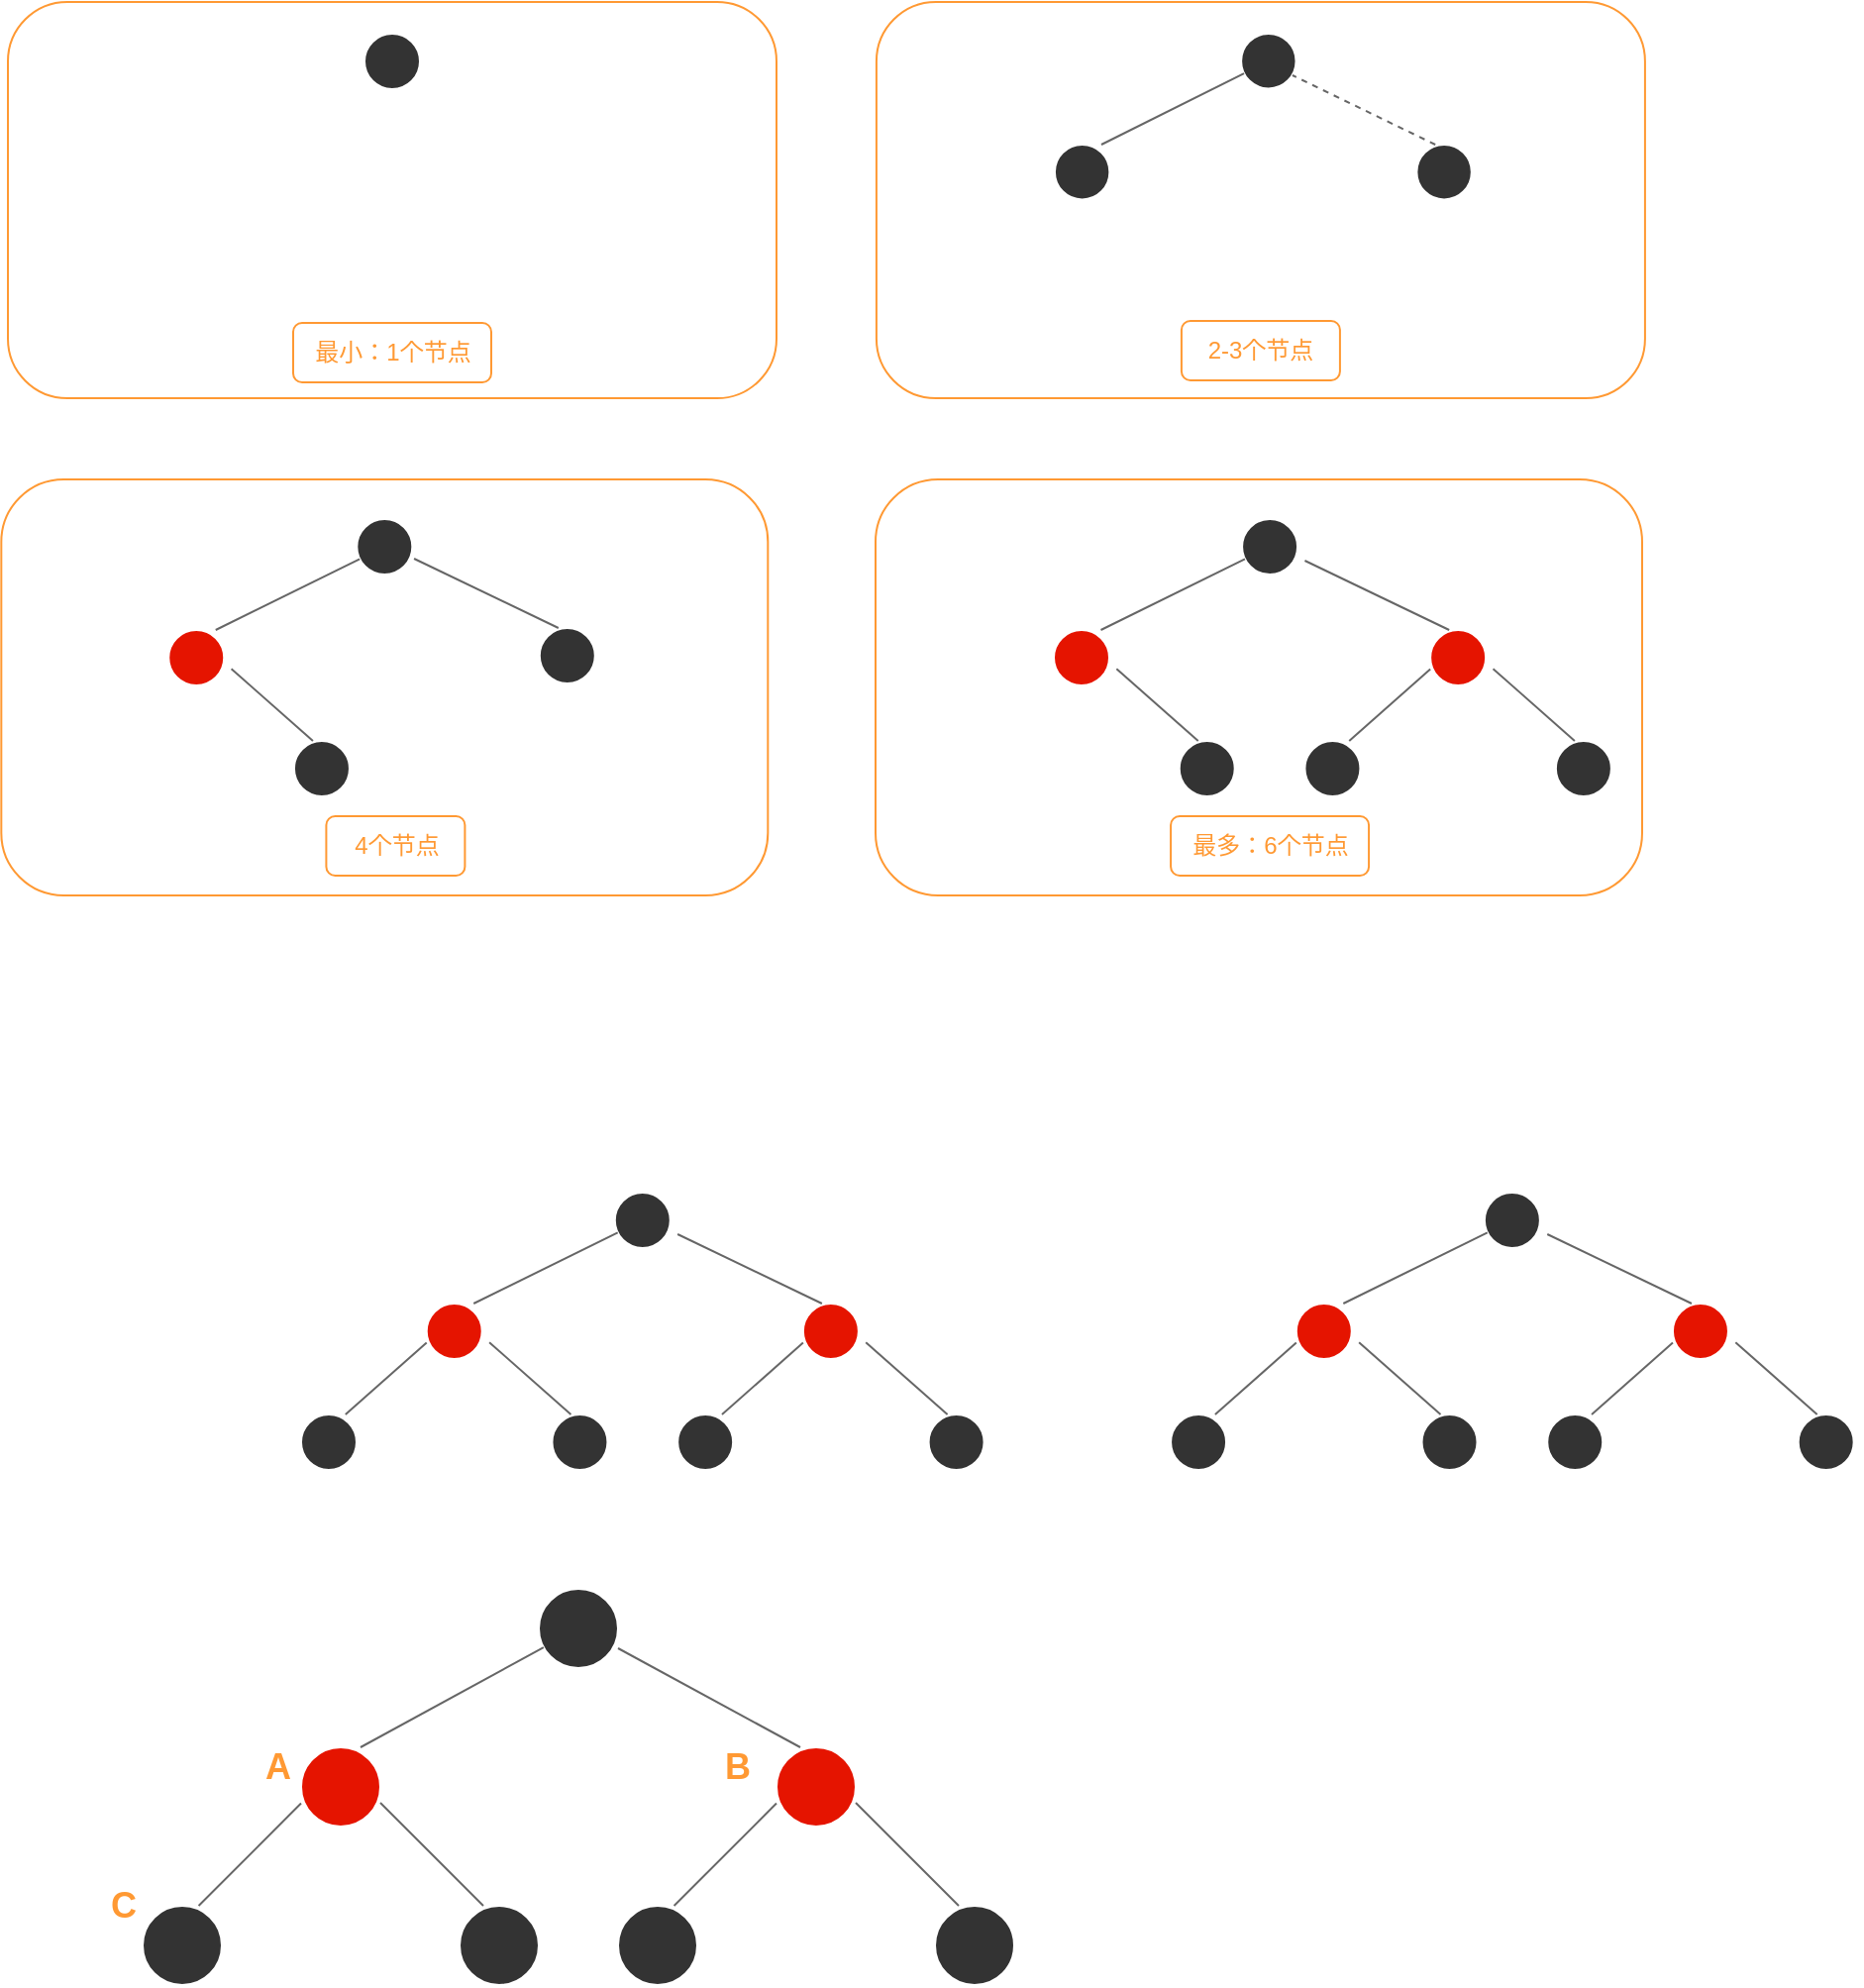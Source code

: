 <mxfile version="24.7.14">
  <diagram name="第 1 页" id="RxgsKimNO08vxueoqrla">
    <mxGraphModel dx="1794" dy="592" grid="1" gridSize="10" guides="1" tooltips="1" connect="1" arrows="1" fold="1" page="1" pageScale="1" pageWidth="827" pageHeight="1169" math="0" shadow="0">
      <root>
        <mxCell id="0" />
        <mxCell id="1" parent="0" />
        <mxCell id="Ltbsz4RCoXlC1LkhNw07-137" value="" style="rounded=1;whiteSpace=wrap;html=1;fillColor=none;strokeColor=#FF9933;" vertex="1" parent="1">
          <mxGeometry x="-1.34" y="1360" width="387" height="210" as="geometry" />
        </mxCell>
        <mxCell id="Ltbsz4RCoXlC1LkhNw07-132" value="&lt;span style=&quot;color: rgba(0, 0, 0, 0); font-family: monospace; font-size: 0px; text-align: start; text-wrap: nowrap;&quot;&gt;%3CmxGraphModel%3E%3Croot%3E%3CmxCell%20id%3D%220%22%2F%3E%3CmxCell%20id%3D%221%22%20parent%3D%220%22%2F%3E%3CmxCell%20id%3D%222%22%20value%3D%22%22%20style%3D%22rounded%3D1%3BwhiteSpace%3Dwrap%3Bhtml%3D1%3BfillColor%3Dnone%3B%22%20vertex%3D%221%22%20parent%3D%221%22%3E%3CmxGeometry%20y%3D%221169%22%20width%3D%22420%22%20height%3D%22200%22%20as%3D%22geometry%22%2F%3E%3C%2FmxCell%3E%3C%2Froot%3E%3C%2FmxGraphModel%3E&lt;/span&gt;" style="rounded=1;whiteSpace=wrap;html=1;fillColor=none;strokeColor=#FF9933;" vertex="1" parent="1">
          <mxGeometry x="2.0" y="1119" width="388" height="200" as="geometry" />
        </mxCell>
        <mxCell id="Ltbsz4RCoXlC1LkhNw07-126" value="" style="rounded=1;whiteSpace=wrap;html=1;fillColor=none;strokeColor=#FF9933;" vertex="1" parent="1">
          <mxGeometry x="440" y="1360" width="387" height="210" as="geometry" />
        </mxCell>
        <mxCell id="426iSz_YMCcupiuUeWzE-87" value="" style="ellipse;whiteSpace=wrap;html=1;aspect=fixed;fillColor=#e51400;fontColor=#ffffff;strokeColor=#FFFFFF;" parent="1" vertex="1">
          <mxGeometry x="150" y="2000" width="40" height="40" as="geometry" />
        </mxCell>
        <mxCell id="426iSz_YMCcupiuUeWzE-88" value="" style="ellipse;whiteSpace=wrap;html=1;aspect=fixed;fillColor=#333333;fontColor=#000000;strokeColor=#FFFFFF;" parent="1" vertex="1">
          <mxGeometry x="70" y="2080" width="40" height="40" as="geometry" />
        </mxCell>
        <mxCell id="426iSz_YMCcupiuUeWzE-89" value="" style="ellipse;whiteSpace=wrap;html=1;aspect=fixed;fillColor=#333333;strokeColor=#FFFFFF;" parent="1" vertex="1">
          <mxGeometry x="230" y="2080" width="40" height="40" as="geometry" />
        </mxCell>
        <mxCell id="426iSz_YMCcupiuUeWzE-90" value="" style="endArrow=none;html=1;rounded=0;entryX=0;entryY=1;entryDx=0;entryDy=0;fillColor=#f5f5f5;gradientColor=#b3b3b3;strokeColor=#666666;" parent="1" edge="1">
          <mxGeometry width="50" height="50" relative="1" as="geometry">
            <mxPoint x="98.282" y="2079.998" as="sourcePoint" />
            <mxPoint x="149.998" y="2028.282" as="targetPoint" />
          </mxGeometry>
        </mxCell>
        <mxCell id="426iSz_YMCcupiuUeWzE-91" value="" style="endArrow=none;html=1;rounded=0;entryX=0;entryY=1;entryDx=0;entryDy=0;fillColor=#f5f5f5;gradientColor=#b3b3b3;strokeColor=#666666;" parent="1" edge="1">
          <mxGeometry width="50" height="50" relative="1" as="geometry">
            <mxPoint x="190.0" y="2028" as="sourcePoint" />
            <mxPoint x="242.0" y="2080" as="targetPoint" />
          </mxGeometry>
        </mxCell>
        <mxCell id="426iSz_YMCcupiuUeWzE-92" value="" style="ellipse;whiteSpace=wrap;html=1;aspect=fixed;fillColor=#e51400;fontColor=#ffffff;strokeColor=#FFFFFF;" parent="1" vertex="1">
          <mxGeometry x="390" y="2000" width="40" height="40" as="geometry" />
        </mxCell>
        <mxCell id="426iSz_YMCcupiuUeWzE-93" value="" style="ellipse;whiteSpace=wrap;html=1;aspect=fixed;fillColor=#333333;strokeColor=#FFFFFF;" parent="1" vertex="1">
          <mxGeometry x="310" y="2080" width="40" height="40" as="geometry" />
        </mxCell>
        <mxCell id="426iSz_YMCcupiuUeWzE-94" value="" style="ellipse;whiteSpace=wrap;html=1;aspect=fixed;fillColor=#333333;strokeColor=#FFFFFF;" parent="1" vertex="1">
          <mxGeometry x="470" y="2080" width="40" height="40" as="geometry" />
        </mxCell>
        <mxCell id="426iSz_YMCcupiuUeWzE-95" value="" style="endArrow=none;html=1;rounded=0;entryX=0;entryY=1;entryDx=0;entryDy=0;fillColor=#f5f5f5;gradientColor=#b3b3b3;strokeColor=#666666;" parent="1" edge="1">
          <mxGeometry width="50" height="50" relative="1" as="geometry">
            <mxPoint x="338.282" y="2079.998" as="sourcePoint" />
            <mxPoint x="389.998" y="2028.282" as="targetPoint" />
          </mxGeometry>
        </mxCell>
        <mxCell id="426iSz_YMCcupiuUeWzE-96" value="" style="endArrow=none;html=1;rounded=0;entryX=0;entryY=1;entryDx=0;entryDy=0;fillColor=#f5f5f5;gradientColor=#b3b3b3;strokeColor=#666666;" parent="1" edge="1">
          <mxGeometry width="50" height="50" relative="1" as="geometry">
            <mxPoint x="430.0" y="2028" as="sourcePoint" />
            <mxPoint x="482.0" y="2080" as="targetPoint" />
          </mxGeometry>
        </mxCell>
        <mxCell id="426iSz_YMCcupiuUeWzE-97" value="" style="ellipse;whiteSpace=wrap;html=1;aspect=fixed;fillColor=#333333;strokeColor=#FFFFFF;" parent="1" vertex="1">
          <mxGeometry x="270" y="1920" width="40" height="40" as="geometry" />
        </mxCell>
        <mxCell id="426iSz_YMCcupiuUeWzE-98" value="" style="endArrow=none;html=1;rounded=0;fillColor=#f5f5f5;gradientColor=#b3b3b3;strokeColor=#666666;" parent="1" target="426iSz_YMCcupiuUeWzE-97" edge="1">
          <mxGeometry width="50" height="50" relative="1" as="geometry">
            <mxPoint x="180" y="2000" as="sourcePoint" />
            <mxPoint x="230" y="1950" as="targetPoint" />
          </mxGeometry>
        </mxCell>
        <mxCell id="426iSz_YMCcupiuUeWzE-99" value="" style="endArrow=none;html=1;rounded=0;fillColor=#f5f5f5;gradientColor=#b3b3b3;strokeColor=#666666;" parent="1" edge="1">
          <mxGeometry width="50" height="50" relative="1" as="geometry">
            <mxPoint x="402.0" y="2000" as="sourcePoint" />
            <mxPoint x="310.0" y="1950" as="targetPoint" />
          </mxGeometry>
        </mxCell>
        <mxCell id="426iSz_YMCcupiuUeWzE-101" value="&lt;font size=&quot;1&quot; color=&quot;#ff9933&quot;&gt;&lt;b style=&quot;font-size: 18px;&quot;&gt;B&lt;/b&gt;&lt;/font&gt;" style="text;html=1;align=center;verticalAlign=middle;resizable=0;points=[];autosize=1;strokeColor=none;fillColor=none;strokeWidth=11;" parent="1" vertex="1">
          <mxGeometry x="350" y="1990" width="40" height="40" as="geometry" />
        </mxCell>
        <mxCell id="426iSz_YMCcupiuUeWzE-105" value="&lt;font color=&quot;#ff9933&quot;&gt;&lt;span style=&quot;font-size: 18px;&quot;&gt;&lt;b&gt;C&lt;/b&gt;&lt;/span&gt;&lt;/font&gt;" style="text;html=1;align=center;verticalAlign=middle;resizable=0;points=[];autosize=1;strokeColor=none;fillColor=none;strokeWidth=11;" parent="1" vertex="1">
          <mxGeometry x="40" y="2060" width="40" height="40" as="geometry" />
        </mxCell>
        <mxCell id="426iSz_YMCcupiuUeWzE-106" value="&lt;font color=&quot;#ff9933&quot;&gt;&lt;span style=&quot;font-size: 18px;&quot;&gt;&lt;b&gt;A&lt;/b&gt;&lt;/span&gt;&lt;/font&gt;" style="text;html=1;align=center;verticalAlign=middle;resizable=0;points=[];autosize=1;strokeColor=none;fillColor=none;strokeWidth=11;" parent="1" vertex="1">
          <mxGeometry x="118.18" y="1990" width="40" height="40" as="geometry" />
        </mxCell>
        <mxCell id="Ltbsz4RCoXlC1LkhNw07-46" value="" style="ellipse;whiteSpace=wrap;html=1;aspect=fixed;fillColor=#333333;strokeColor=#FFFFFF;" vertex="1" parent="1">
          <mxGeometry x="182" y="1135" width="28" height="28" as="geometry" />
        </mxCell>
        <mxCell id="Ltbsz4RCoXlC1LkhNw07-97" value="" style="ellipse;whiteSpace=wrap;html=1;aspect=fixed;fillColor=#e51400;fontColor=#ffffff;strokeColor=#FFFFFF;" vertex="1" parent="1">
          <mxGeometry x="83.12" y="1436" width="28" height="28" as="geometry" />
        </mxCell>
        <mxCell id="Ltbsz4RCoXlC1LkhNw07-99" value="" style="ellipse;whiteSpace=wrap;html=1;aspect=fixed;fillColor=#333333;strokeColor=#FFFFFF;" vertex="1" parent="1">
          <mxGeometry x="146.48" y="1492" width="28" height="28" as="geometry" />
        </mxCell>
        <mxCell id="Ltbsz4RCoXlC1LkhNw07-101" value="" style="endArrow=none;html=1;rounded=0;entryX=0;entryY=1;entryDx=0;entryDy=0;fillColor=#f5f5f5;gradientColor=#b3b3b3;strokeColor=#666666;" edge="1" parent="1">
          <mxGeometry width="50" height="50" relative="1" as="geometry">
            <mxPoint x="114.8" y="1455.6" as="sourcePoint" />
            <mxPoint x="155.984" y="1492" as="targetPoint" />
          </mxGeometry>
        </mxCell>
        <mxCell id="Ltbsz4RCoXlC1LkhNw07-107" value="" style="ellipse;whiteSpace=wrap;html=1;aspect=fixed;fillColor=#333333;strokeColor=#FFFFFF;" vertex="1" parent="1">
          <mxGeometry x="178.16" y="1380" width="28" height="28" as="geometry" />
        </mxCell>
        <mxCell id="Ltbsz4RCoXlC1LkhNw07-108" value="" style="endArrow=none;html=1;rounded=0;fillColor=#f5f5f5;gradientColor=#b3b3b3;strokeColor=#666666;" edge="1" parent="1" target="Ltbsz4RCoXlC1LkhNw07-107">
          <mxGeometry width="50" height="50" relative="1" as="geometry">
            <mxPoint x="106.88" y="1436" as="sourcePoint" />
            <mxPoint x="146.48" y="1401" as="targetPoint" />
          </mxGeometry>
        </mxCell>
        <mxCell id="Ltbsz4RCoXlC1LkhNw07-111" value="" style="ellipse;whiteSpace=wrap;html=1;aspect=fixed;fillColor=#e51400;fontColor=#ffffff;strokeColor=#FFFFFF;" vertex="1" parent="1">
          <mxGeometry x="530" y="1436" width="28" height="28" as="geometry" />
        </mxCell>
        <mxCell id="Ltbsz4RCoXlC1LkhNw07-113" value="" style="ellipse;whiteSpace=wrap;html=1;aspect=fixed;fillColor=#333333;strokeColor=#FFFFFF;" vertex="1" parent="1">
          <mxGeometry x="593.36" y="1492" width="28" height="28" as="geometry" />
        </mxCell>
        <mxCell id="Ltbsz4RCoXlC1LkhNw07-115" value="" style="endArrow=none;html=1;rounded=0;entryX=0;entryY=1;entryDx=0;entryDy=0;fillColor=#f5f5f5;gradientColor=#b3b3b3;strokeColor=#666666;" edge="1" parent="1">
          <mxGeometry width="50" height="50" relative="1" as="geometry">
            <mxPoint x="561.68" y="1455.6" as="sourcePoint" />
            <mxPoint x="602.864" y="1492" as="targetPoint" />
          </mxGeometry>
        </mxCell>
        <mxCell id="Ltbsz4RCoXlC1LkhNw07-116" value="" style="ellipse;whiteSpace=wrap;html=1;aspect=fixed;fillColor=#e51400;fontColor=#ffffff;strokeColor=#FFFFFF;" vertex="1" parent="1">
          <mxGeometry x="720.08" y="1436" width="28" height="28" as="geometry" />
        </mxCell>
        <mxCell id="Ltbsz4RCoXlC1LkhNw07-117" value="" style="ellipse;whiteSpace=wrap;html=1;aspect=fixed;fillColor=#333333;strokeColor=#FFFFFF;" vertex="1" parent="1">
          <mxGeometry x="656.72" y="1492" width="28" height="28" as="geometry" />
        </mxCell>
        <mxCell id="Ltbsz4RCoXlC1LkhNw07-118" value="" style="ellipse;whiteSpace=wrap;html=1;aspect=fixed;fillColor=#333333;strokeColor=#FFFFFF;" vertex="1" parent="1">
          <mxGeometry x="783.44" y="1492" width="28" height="28" as="geometry" />
        </mxCell>
        <mxCell id="Ltbsz4RCoXlC1LkhNw07-119" value="" style="endArrow=none;html=1;rounded=0;entryX=0;entryY=1;entryDx=0;entryDy=0;fillColor=#f5f5f5;gradientColor=#b3b3b3;strokeColor=#666666;" edge="1" parent="1">
          <mxGeometry width="50" height="50" relative="1" as="geometry">
            <mxPoint x="679.119" y="1491.999" as="sourcePoint" />
            <mxPoint x="720.078" y="1455.797" as="targetPoint" />
          </mxGeometry>
        </mxCell>
        <mxCell id="Ltbsz4RCoXlC1LkhNw07-120" value="" style="endArrow=none;html=1;rounded=0;entryX=0;entryY=1;entryDx=0;entryDy=0;fillColor=#f5f5f5;gradientColor=#b3b3b3;strokeColor=#666666;" edge="1" parent="1">
          <mxGeometry width="50" height="50" relative="1" as="geometry">
            <mxPoint x="751.76" y="1455.6" as="sourcePoint" />
            <mxPoint x="792.944" y="1492" as="targetPoint" />
          </mxGeometry>
        </mxCell>
        <mxCell id="Ltbsz4RCoXlC1LkhNw07-121" value="" style="ellipse;whiteSpace=wrap;html=1;aspect=fixed;fillColor=#333333;strokeColor=#FFFFFF;" vertex="1" parent="1">
          <mxGeometry x="625.04" y="1380" width="28" height="28" as="geometry" />
        </mxCell>
        <mxCell id="Ltbsz4RCoXlC1LkhNw07-122" value="" style="endArrow=none;html=1;rounded=0;fillColor=#f5f5f5;gradientColor=#b3b3b3;strokeColor=#666666;" edge="1" parent="1" target="Ltbsz4RCoXlC1LkhNw07-121">
          <mxGeometry width="50" height="50" relative="1" as="geometry">
            <mxPoint x="553.76" y="1436" as="sourcePoint" />
            <mxPoint x="593.36" y="1401" as="targetPoint" />
          </mxGeometry>
        </mxCell>
        <mxCell id="Ltbsz4RCoXlC1LkhNw07-123" value="" style="endArrow=none;html=1;rounded=0;fillColor=#f5f5f5;gradientColor=#b3b3b3;strokeColor=#666666;" edge="1" parent="1">
          <mxGeometry width="50" height="50" relative="1" as="geometry">
            <mxPoint x="729.584" y="1436" as="sourcePoint" />
            <mxPoint x="656.72" y="1401" as="targetPoint" />
          </mxGeometry>
        </mxCell>
        <mxCell id="Ltbsz4RCoXlC1LkhNw07-125" value="&lt;font color=&quot;#ff9933&quot;&gt;最小：1个节点&lt;/font&gt;" style="text;html=1;align=center;verticalAlign=middle;resizable=0;points=[];autosize=1;strokeColor=#FF9933;fillColor=none;perimeterSpacing=45;rounded=1;" vertex="1" parent="1">
          <mxGeometry x="146" y="1281" width="100" height="30" as="geometry" />
        </mxCell>
        <mxCell id="Ltbsz4RCoXlC1LkhNw07-127" value="&lt;font color=&quot;#ff9933&quot;&gt;最多：6个节点&lt;/font&gt;" style="text;html=1;align=center;verticalAlign=middle;resizable=0;points=[];autosize=1;strokeColor=#FF9933;fillColor=none;perimeterSpacing=45;rounded=1;" vertex="1" parent="1">
          <mxGeometry x="589.04" y="1530" width="100" height="30" as="geometry" />
        </mxCell>
        <mxCell id="Ltbsz4RCoXlC1LkhNw07-130" value="" style="group" vertex="1" connectable="0" parent="1">
          <mxGeometry x="530.46" y="1135" width="300" height="184" as="geometry" />
        </mxCell>
        <mxCell id="Ltbsz4RCoXlC1LkhNw07-83" value="" style="ellipse;whiteSpace=wrap;html=1;aspect=fixed;fillColor=#333333;fontColor=#ffffff;strokeColor=#FFFFFF;" vertex="1" parent="Ltbsz4RCoXlC1LkhNw07-130">
          <mxGeometry y="56" width="27.722" height="27.722" as="geometry" />
        </mxCell>
        <mxCell id="Ltbsz4RCoXlC1LkhNw07-93" value="" style="ellipse;whiteSpace=wrap;html=1;aspect=fixed;fillColor=#333333;strokeColor=#FFFFFF;" vertex="1" parent="Ltbsz4RCoXlC1LkhNw07-130">
          <mxGeometry x="94.098" width="27.722" height="27.722" as="geometry" />
        </mxCell>
        <mxCell id="Ltbsz4RCoXlC1LkhNw07-94" value="" style="endArrow=none;html=1;rounded=0;fillColor=#f5f5f5;gradientColor=#b3b3b3;strokeColor=#666666;" edge="1" parent="Ltbsz4RCoXlC1LkhNw07-130" target="Ltbsz4RCoXlC1LkhNw07-93">
          <mxGeometry width="50" height="50" relative="1" as="geometry">
            <mxPoint x="23.524" y="56" as="sourcePoint" />
            <mxPoint x="62.732" y="21" as="targetPoint" />
          </mxGeometry>
        </mxCell>
        <mxCell id="Ltbsz4RCoXlC1LkhNw07-102" value="" style="ellipse;whiteSpace=wrap;html=1;aspect=fixed;fillColor=#333333;fontColor=#ffffff;strokeColor=#FFFFFF;" vertex="1" parent="Ltbsz4RCoXlC1LkhNw07-130">
          <mxGeometry x="182.73" y="56" width="27.722" height="27.722" as="geometry" />
        </mxCell>
        <mxCell id="Ltbsz4RCoXlC1LkhNw07-109" value="" style="endArrow=none;html=1;rounded=0;fillColor=#f5f5f5;gradientColor=#b3b3b3;strokeColor=#666666;dashed=1;" edge="1" parent="Ltbsz4RCoXlC1LkhNw07-130">
          <mxGeometry width="50" height="50" relative="1" as="geometry">
            <mxPoint x="192.14" y="56" as="sourcePoint" />
            <mxPoint x="119.998" y="21" as="targetPoint" />
          </mxGeometry>
        </mxCell>
        <mxCell id="Ltbsz4RCoXlC1LkhNw07-129" value="&lt;span style=&quot;color: rgba(0, 0, 0, 0); font-family: monospace; font-size: 0px; text-align: start; text-wrap: nowrap;&quot;&gt;%3CmxGraphModel%3E%3Croot%3E%3CmxCell%20id%3D%220%22%2F%3E%3CmxCell%20id%3D%221%22%20parent%3D%220%22%2F%3E%3CmxCell%20id%3D%222%22%20value%3D%22%22%20style%3D%22rounded%3D1%3BwhiteSpace%3Dwrap%3Bhtml%3D1%3BfillColor%3Dnone%3B%22%20vertex%3D%221%22%20parent%3D%221%22%3E%3CmxGeometry%20y%3D%221169%22%20width%3D%22420%22%20height%3D%22200%22%20as%3D%22geometry%22%2F%3E%3C%2FmxCell%3E%3C%2Froot%3E%3C%2FmxGraphModel%3E&lt;/span&gt;" style="rounded=1;whiteSpace=wrap;html=1;fillColor=none;strokeColor=#FF9933;" vertex="1" parent="Ltbsz4RCoXlC1LkhNw07-130">
          <mxGeometry x="-90" y="-16" width="388" height="200" as="geometry" />
        </mxCell>
        <mxCell id="Ltbsz4RCoXlC1LkhNw07-131" value="&lt;font color=&quot;#ff9933&quot;&gt;2-3个节点&lt;/font&gt;" style="text;html=1;align=center;verticalAlign=middle;resizable=0;points=[];autosize=1;strokeColor=#FF9933;fillColor=none;perimeterSpacing=45;rounded=1;" vertex="1" parent="Ltbsz4RCoXlC1LkhNw07-130">
          <mxGeometry x="64.0" y="145" width="80" height="30" as="geometry" />
        </mxCell>
        <mxCell id="Ltbsz4RCoXlC1LkhNw07-74" value="" style="ellipse;whiteSpace=wrap;html=1;aspect=fixed;fillColor=#333333;fontColor=#ffffff;strokeColor=#FFFFFF;" vertex="1" parent="1">
          <mxGeometry x="270.4" y="1435" width="28" height="28" as="geometry" />
        </mxCell>
        <mxCell id="Ltbsz4RCoXlC1LkhNw07-81" value="" style="endArrow=none;html=1;rounded=0;fillColor=#f5f5f5;gradientColor=#b3b3b3;strokeColor=#666666;" edge="1" parent="1">
          <mxGeometry width="50" height="50" relative="1" as="geometry">
            <mxPoint x="279.904" y="1435" as="sourcePoint" />
            <mxPoint x="207.04" y="1400" as="targetPoint" />
          </mxGeometry>
        </mxCell>
        <mxCell id="Ltbsz4RCoXlC1LkhNw07-138" value="&lt;font color=&quot;#ff9933&quot;&gt;4个节点&lt;/font&gt;" style="text;html=1;align=center;verticalAlign=middle;resizable=0;points=[];autosize=1;strokeColor=#FF9933;fillColor=none;perimeterSpacing=45;rounded=1;" vertex="1" parent="1">
          <mxGeometry x="162.7" y="1530" width="70" height="30" as="geometry" />
        </mxCell>
        <mxCell id="Ltbsz4RCoXlC1LkhNw07-140" value="" style="group" vertex="1" connectable="0" parent="1">
          <mxGeometry x="150" y="1720" width="348.48" height="140" as="geometry" />
        </mxCell>
        <mxCell id="Ltbsz4RCoXlC1LkhNw07-141" value="" style="ellipse;whiteSpace=wrap;html=1;aspect=fixed;fillColor=#e51400;fontColor=#ffffff;strokeColor=#FFFFFF;" vertex="1" parent="Ltbsz4RCoXlC1LkhNw07-140">
          <mxGeometry x="63.36" y="56" width="28" height="28" as="geometry" />
        </mxCell>
        <mxCell id="Ltbsz4RCoXlC1LkhNw07-142" value="" style="ellipse;whiteSpace=wrap;html=1;aspect=fixed;fillColor=#333333;fontColor=#000000;strokeColor=#FFFFFF;" vertex="1" parent="Ltbsz4RCoXlC1LkhNw07-140">
          <mxGeometry y="112" width="28" height="28" as="geometry" />
        </mxCell>
        <mxCell id="Ltbsz4RCoXlC1LkhNw07-143" value="" style="ellipse;whiteSpace=wrap;html=1;aspect=fixed;fillColor=#333333;strokeColor=#FFFFFF;" vertex="1" parent="Ltbsz4RCoXlC1LkhNw07-140">
          <mxGeometry x="126.72" y="112" width="28" height="28" as="geometry" />
        </mxCell>
        <mxCell id="Ltbsz4RCoXlC1LkhNw07-144" value="" style="endArrow=none;html=1;rounded=0;entryX=0;entryY=1;entryDx=0;entryDy=0;fillColor=#f5f5f5;gradientColor=#b3b3b3;strokeColor=#666666;" edge="1" parent="Ltbsz4RCoXlC1LkhNw07-140">
          <mxGeometry width="50" height="50" relative="1" as="geometry">
            <mxPoint x="22.399" y="111.999" as="sourcePoint" />
            <mxPoint x="63.358" y="75.797" as="targetPoint" />
          </mxGeometry>
        </mxCell>
        <mxCell id="Ltbsz4RCoXlC1LkhNw07-145" value="" style="endArrow=none;html=1;rounded=0;entryX=0;entryY=1;entryDx=0;entryDy=0;fillColor=#f5f5f5;gradientColor=#b3b3b3;strokeColor=#666666;" edge="1" parent="Ltbsz4RCoXlC1LkhNw07-140">
          <mxGeometry width="50" height="50" relative="1" as="geometry">
            <mxPoint x="95.04" y="75.6" as="sourcePoint" />
            <mxPoint x="136.224" y="112" as="targetPoint" />
          </mxGeometry>
        </mxCell>
        <mxCell id="Ltbsz4RCoXlC1LkhNw07-146" value="" style="ellipse;whiteSpace=wrap;html=1;aspect=fixed;fillColor=#e51400;fontColor=#ffffff;strokeColor=#FFFFFF;" vertex="1" parent="Ltbsz4RCoXlC1LkhNw07-140">
          <mxGeometry x="253.44" y="56" width="28" height="28" as="geometry" />
        </mxCell>
        <mxCell id="Ltbsz4RCoXlC1LkhNw07-147" value="" style="ellipse;whiteSpace=wrap;html=1;aspect=fixed;fillColor=#333333;strokeColor=#FFFFFF;" vertex="1" parent="Ltbsz4RCoXlC1LkhNw07-140">
          <mxGeometry x="190.08" y="112" width="28" height="28" as="geometry" />
        </mxCell>
        <mxCell id="Ltbsz4RCoXlC1LkhNw07-148" value="" style="ellipse;whiteSpace=wrap;html=1;aspect=fixed;fillColor=#333333;strokeColor=#FFFFFF;" vertex="1" parent="Ltbsz4RCoXlC1LkhNw07-140">
          <mxGeometry x="316.8" y="112" width="28" height="28" as="geometry" />
        </mxCell>
        <mxCell id="Ltbsz4RCoXlC1LkhNw07-149" value="" style="endArrow=none;html=1;rounded=0;entryX=0;entryY=1;entryDx=0;entryDy=0;fillColor=#f5f5f5;gradientColor=#b3b3b3;strokeColor=#666666;" edge="1" parent="Ltbsz4RCoXlC1LkhNw07-140">
          <mxGeometry width="50" height="50" relative="1" as="geometry">
            <mxPoint x="212.479" y="111.999" as="sourcePoint" />
            <mxPoint x="253.438" y="75.797" as="targetPoint" />
          </mxGeometry>
        </mxCell>
        <mxCell id="Ltbsz4RCoXlC1LkhNw07-150" value="" style="endArrow=none;html=1;rounded=0;entryX=0;entryY=1;entryDx=0;entryDy=0;fillColor=#f5f5f5;gradientColor=#b3b3b3;strokeColor=#666666;" edge="1" parent="Ltbsz4RCoXlC1LkhNw07-140">
          <mxGeometry width="50" height="50" relative="1" as="geometry">
            <mxPoint x="285.12" y="75.6" as="sourcePoint" />
            <mxPoint x="326.304" y="112" as="targetPoint" />
          </mxGeometry>
        </mxCell>
        <mxCell id="Ltbsz4RCoXlC1LkhNw07-151" value="" style="ellipse;whiteSpace=wrap;html=1;aspect=fixed;fillColor=#333333;strokeColor=#FFFFFF;" vertex="1" parent="Ltbsz4RCoXlC1LkhNw07-140">
          <mxGeometry x="158.4" width="28" height="28" as="geometry" />
        </mxCell>
        <mxCell id="Ltbsz4RCoXlC1LkhNw07-152" value="" style="endArrow=none;html=1;rounded=0;fillColor=#f5f5f5;gradientColor=#b3b3b3;strokeColor=#666666;" edge="1" parent="Ltbsz4RCoXlC1LkhNw07-140" target="Ltbsz4RCoXlC1LkhNw07-151">
          <mxGeometry width="50" height="50" relative="1" as="geometry">
            <mxPoint x="87.12" y="56" as="sourcePoint" />
            <mxPoint x="126.72" y="21" as="targetPoint" />
          </mxGeometry>
        </mxCell>
        <mxCell id="Ltbsz4RCoXlC1LkhNw07-153" value="" style="endArrow=none;html=1;rounded=0;fillColor=#f5f5f5;gradientColor=#b3b3b3;strokeColor=#666666;" edge="1" parent="Ltbsz4RCoXlC1LkhNw07-140">
          <mxGeometry width="50" height="50" relative="1" as="geometry">
            <mxPoint x="262.944" y="56" as="sourcePoint" />
            <mxPoint x="190.08" y="21" as="targetPoint" />
          </mxGeometry>
        </mxCell>
        <mxCell id="Ltbsz4RCoXlC1LkhNw07-154" value="" style="group" vertex="1" connectable="0" parent="1">
          <mxGeometry x="589.04" y="1720" width="348.48" height="140" as="geometry" />
        </mxCell>
        <mxCell id="Ltbsz4RCoXlC1LkhNw07-155" value="" style="ellipse;whiteSpace=wrap;html=1;aspect=fixed;fillColor=#e51400;fontColor=#ffffff;strokeColor=#FFFFFF;" vertex="1" parent="Ltbsz4RCoXlC1LkhNw07-154">
          <mxGeometry x="63.36" y="56" width="28" height="28" as="geometry" />
        </mxCell>
        <mxCell id="Ltbsz4RCoXlC1LkhNw07-156" value="" style="ellipse;whiteSpace=wrap;html=1;aspect=fixed;fillColor=#333333;fontColor=#000000;strokeColor=#FFFFFF;" vertex="1" parent="Ltbsz4RCoXlC1LkhNw07-154">
          <mxGeometry y="112" width="28" height="28" as="geometry" />
        </mxCell>
        <mxCell id="Ltbsz4RCoXlC1LkhNw07-157" value="" style="ellipse;whiteSpace=wrap;html=1;aspect=fixed;fillColor=#333333;strokeColor=#FFFFFF;" vertex="1" parent="Ltbsz4RCoXlC1LkhNw07-154">
          <mxGeometry x="126.72" y="112" width="28" height="28" as="geometry" />
        </mxCell>
        <mxCell id="Ltbsz4RCoXlC1LkhNw07-158" value="" style="endArrow=none;html=1;rounded=0;entryX=0;entryY=1;entryDx=0;entryDy=0;fillColor=#f5f5f5;gradientColor=#b3b3b3;strokeColor=#666666;" edge="1" parent="Ltbsz4RCoXlC1LkhNw07-154">
          <mxGeometry width="50" height="50" relative="1" as="geometry">
            <mxPoint x="22.399" y="111.999" as="sourcePoint" />
            <mxPoint x="63.358" y="75.797" as="targetPoint" />
          </mxGeometry>
        </mxCell>
        <mxCell id="Ltbsz4RCoXlC1LkhNw07-159" value="" style="endArrow=none;html=1;rounded=0;entryX=0;entryY=1;entryDx=0;entryDy=0;fillColor=#f5f5f5;gradientColor=#b3b3b3;strokeColor=#666666;" edge="1" parent="Ltbsz4RCoXlC1LkhNw07-154">
          <mxGeometry width="50" height="50" relative="1" as="geometry">
            <mxPoint x="95.04" y="75.6" as="sourcePoint" />
            <mxPoint x="136.224" y="112" as="targetPoint" />
          </mxGeometry>
        </mxCell>
        <mxCell id="Ltbsz4RCoXlC1LkhNw07-160" value="" style="ellipse;whiteSpace=wrap;html=1;aspect=fixed;fillColor=#e51400;fontColor=#ffffff;strokeColor=#FFFFFF;" vertex="1" parent="Ltbsz4RCoXlC1LkhNw07-154">
          <mxGeometry x="253.44" y="56" width="28" height="28" as="geometry" />
        </mxCell>
        <mxCell id="Ltbsz4RCoXlC1LkhNw07-161" value="" style="ellipse;whiteSpace=wrap;html=1;aspect=fixed;fillColor=#333333;strokeColor=#FFFFFF;" vertex="1" parent="Ltbsz4RCoXlC1LkhNw07-154">
          <mxGeometry x="190.08" y="112" width="28" height="28" as="geometry" />
        </mxCell>
        <mxCell id="Ltbsz4RCoXlC1LkhNw07-162" value="" style="ellipse;whiteSpace=wrap;html=1;aspect=fixed;fillColor=#333333;strokeColor=#FFFFFF;" vertex="1" parent="Ltbsz4RCoXlC1LkhNw07-154">
          <mxGeometry x="316.8" y="112" width="28" height="28" as="geometry" />
        </mxCell>
        <mxCell id="Ltbsz4RCoXlC1LkhNw07-163" value="" style="endArrow=none;html=1;rounded=0;entryX=0;entryY=1;entryDx=0;entryDy=0;fillColor=#f5f5f5;gradientColor=#b3b3b3;strokeColor=#666666;" edge="1" parent="Ltbsz4RCoXlC1LkhNw07-154">
          <mxGeometry width="50" height="50" relative="1" as="geometry">
            <mxPoint x="212.479" y="111.999" as="sourcePoint" />
            <mxPoint x="253.438" y="75.797" as="targetPoint" />
          </mxGeometry>
        </mxCell>
        <mxCell id="Ltbsz4RCoXlC1LkhNw07-164" value="" style="endArrow=none;html=1;rounded=0;entryX=0;entryY=1;entryDx=0;entryDy=0;fillColor=#f5f5f5;gradientColor=#b3b3b3;strokeColor=#666666;" edge="1" parent="Ltbsz4RCoXlC1LkhNw07-154">
          <mxGeometry width="50" height="50" relative="1" as="geometry">
            <mxPoint x="285.12" y="75.6" as="sourcePoint" />
            <mxPoint x="326.304" y="112" as="targetPoint" />
          </mxGeometry>
        </mxCell>
        <mxCell id="Ltbsz4RCoXlC1LkhNw07-165" value="" style="ellipse;whiteSpace=wrap;html=1;aspect=fixed;fillColor=#333333;strokeColor=#FFFFFF;" vertex="1" parent="Ltbsz4RCoXlC1LkhNw07-154">
          <mxGeometry x="158.4" width="28" height="28" as="geometry" />
        </mxCell>
        <mxCell id="Ltbsz4RCoXlC1LkhNw07-166" value="" style="endArrow=none;html=1;rounded=0;fillColor=#f5f5f5;gradientColor=#b3b3b3;strokeColor=#666666;" edge="1" parent="Ltbsz4RCoXlC1LkhNw07-154" target="Ltbsz4RCoXlC1LkhNw07-165">
          <mxGeometry width="50" height="50" relative="1" as="geometry">
            <mxPoint x="87.12" y="56" as="sourcePoint" />
            <mxPoint x="126.72" y="21" as="targetPoint" />
          </mxGeometry>
        </mxCell>
        <mxCell id="Ltbsz4RCoXlC1LkhNw07-167" value="" style="endArrow=none;html=1;rounded=0;fillColor=#f5f5f5;gradientColor=#b3b3b3;strokeColor=#666666;" edge="1" parent="Ltbsz4RCoXlC1LkhNw07-154">
          <mxGeometry width="50" height="50" relative="1" as="geometry">
            <mxPoint x="262.944" y="56" as="sourcePoint" />
            <mxPoint x="190.08" y="21" as="targetPoint" />
          </mxGeometry>
        </mxCell>
      </root>
    </mxGraphModel>
  </diagram>
</mxfile>
